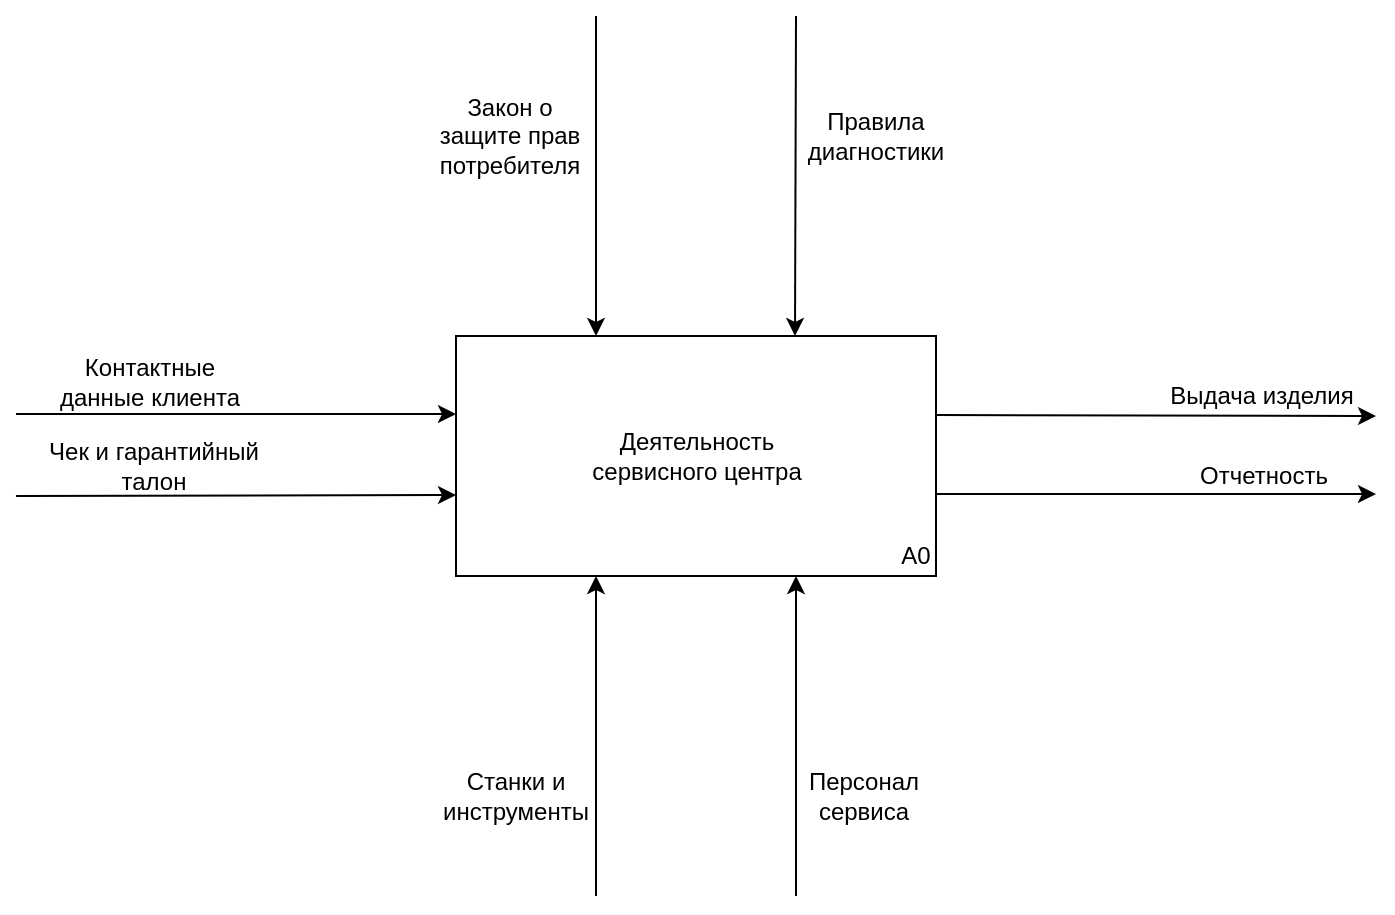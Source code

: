 <mxfile version="13.2.4" type="device"><diagram id="2liQbXi6nI5jQngZmgEI" name="Page-1"><mxGraphModel dx="981" dy="544" grid="1" gridSize="10" guides="1" tooltips="1" connect="1" arrows="1" fold="1" page="1" pageScale="1" pageWidth="827" pageHeight="1169" math="0" shadow="0"><root><mxCell id="0"/><mxCell id="1" parent="0"/><mxCell id="Ii4U9nTQchr2LhOOByfG-1" value="" style="rounded=0;whiteSpace=wrap;html=1;" parent="1" vertex="1"><mxGeometry x="260" y="200" width="240" height="120" as="geometry"/></mxCell><mxCell id="Ii4U9nTQchr2LhOOByfG-2" value="" style="endArrow=classic;html=1;" parent="1" edge="1"><mxGeometry width="50" height="50" relative="1" as="geometry"><mxPoint x="40" y="239" as="sourcePoint"/><mxPoint x="260" y="239" as="targetPoint"/></mxGeometry></mxCell><mxCell id="Ii4U9nTQchr2LhOOByfG-5" value="Деятельность&lt;br&gt;сервисного центра" style="text;html=1;strokeColor=none;fillColor=none;align=center;verticalAlign=middle;rounded=0;" parent="1" vertex="1"><mxGeometry x="360" y="250" width="40" height="20" as="geometry"/></mxCell><mxCell id="Ii4U9nTQchr2LhOOByfG-6" value="А0" style="text;html=1;strokeColor=none;fillColor=none;align=center;verticalAlign=middle;whiteSpace=wrap;rounded=0;" parent="1" vertex="1"><mxGeometry x="470" y="300" width="40" height="20" as="geometry"/></mxCell><mxCell id="Ii4U9nTQchr2LhOOByfG-7" value="" style="endArrow=classic;html=1;" parent="1" edge="1"><mxGeometry width="50" height="50" relative="1" as="geometry"><mxPoint x="500" y="239.5" as="sourcePoint"/><mxPoint x="720" y="240" as="targetPoint"/></mxGeometry></mxCell><mxCell id="Ii4U9nTQchr2LhOOByfG-8" value="Контактные данные клиента" style="text;html=1;strokeColor=none;fillColor=none;align=center;verticalAlign=middle;whiteSpace=wrap;rounded=0;" parent="1" vertex="1"><mxGeometry x="57" y="213" width="100" height="20" as="geometry"/></mxCell><mxCell id="Ii4U9nTQchr2LhOOByfG-9" value="Выдача изделия" style="text;html=1;strokeColor=none;fillColor=none;align=center;verticalAlign=middle;whiteSpace=wrap;rounded=0;" parent="1" vertex="1"><mxGeometry x="613" y="220" width="100" height="20" as="geometry"/></mxCell><mxCell id="Ii4U9nTQchr2LhOOByfG-10" value="" style="endArrow=classic;html=1;" parent="1" edge="1"><mxGeometry width="50" height="50" relative="1" as="geometry"><mxPoint x="430" y="480" as="sourcePoint"/><mxPoint x="430" y="320" as="targetPoint"/></mxGeometry></mxCell><mxCell id="Ii4U9nTQchr2LhOOByfG-12" value="" style="endArrow=classic;html=1;" parent="1" edge="1"><mxGeometry width="50" height="50" relative="1" as="geometry"><mxPoint x="430" y="40" as="sourcePoint"/><mxPoint x="429.5" y="200" as="targetPoint"/></mxGeometry></mxCell><mxCell id="Ii4U9nTQchr2LhOOByfG-15" value="" style="endArrow=classic;html=1;" parent="1" edge="1"><mxGeometry width="50" height="50" relative="1" as="geometry"><mxPoint x="330" y="40" as="sourcePoint"/><mxPoint x="330" y="200" as="targetPoint"/></mxGeometry></mxCell><mxCell id="Ii4U9nTQchr2LhOOByfG-16" value="Закон о защите прав потребителя" style="text;html=1;strokeColor=none;fillColor=none;align=center;verticalAlign=middle;whiteSpace=wrap;rounded=0;" parent="1" vertex="1"><mxGeometry x="267" y="90" width="40" height="20" as="geometry"/></mxCell><mxCell id="Ii4U9nTQchr2LhOOByfG-17" value="Персонал сервиса" style="text;html=1;strokeColor=none;fillColor=none;align=center;verticalAlign=middle;whiteSpace=wrap;rounded=0;" parent="1" vertex="1"><mxGeometry x="444" y="420" width="40" height="20" as="geometry"/></mxCell><mxCell id="Ii4U9nTQchr2LhOOByfG-19" value="" style="endArrow=classic;html=1;" parent="1" edge="1"><mxGeometry width="50" height="50" relative="1" as="geometry"><mxPoint x="330" y="480" as="sourcePoint"/><mxPoint x="330" y="320" as="targetPoint"/></mxGeometry></mxCell><mxCell id="Ii4U9nTQchr2LhOOByfG-20" value="Правила диагностики" style="text;html=1;strokeColor=none;fillColor=none;align=center;verticalAlign=middle;whiteSpace=wrap;rounded=0;" parent="1" vertex="1"><mxGeometry x="450" y="90" width="40" height="20" as="geometry"/></mxCell><mxCell id="Ii4U9nTQchr2LhOOByfG-21" value="Станки и инструменты" style="text;html=1;strokeColor=none;fillColor=none;align=center;verticalAlign=middle;whiteSpace=wrap;rounded=0;" parent="1" vertex="1"><mxGeometry x="270" y="420" width="40" height="20" as="geometry"/></mxCell><mxCell id="Ii4U9nTQchr2LhOOByfG-22" value="" style="endArrow=classic;html=1;" parent="1" edge="1"><mxGeometry width="50" height="50" relative="1" as="geometry"><mxPoint x="40" y="280" as="sourcePoint"/><mxPoint x="260" y="279.5" as="targetPoint"/></mxGeometry></mxCell><mxCell id="Ii4U9nTQchr2LhOOByfG-23" value="Чек и гарантийный талон" style="text;html=1;strokeColor=none;fillColor=none;align=center;verticalAlign=middle;whiteSpace=wrap;rounded=0;" parent="1" vertex="1"><mxGeometry x="49" y="255" width="120" height="20" as="geometry"/></mxCell><mxCell id="Ii4U9nTQchr2LhOOByfG-24" value="" style="endArrow=classic;html=1;" parent="1" edge="1"><mxGeometry width="50" height="50" relative="1" as="geometry"><mxPoint x="500" y="279" as="sourcePoint"/><mxPoint x="720" y="279" as="targetPoint"/></mxGeometry></mxCell><mxCell id="Ii4U9nTQchr2LhOOByfG-25" value="Отчетность" style="text;html=1;strokeColor=none;fillColor=none;align=center;verticalAlign=middle;whiteSpace=wrap;rounded=0;" parent="1" vertex="1"><mxGeometry x="624" y="260" width="80" height="20" as="geometry"/></mxCell></root></mxGraphModel></diagram></mxfile>